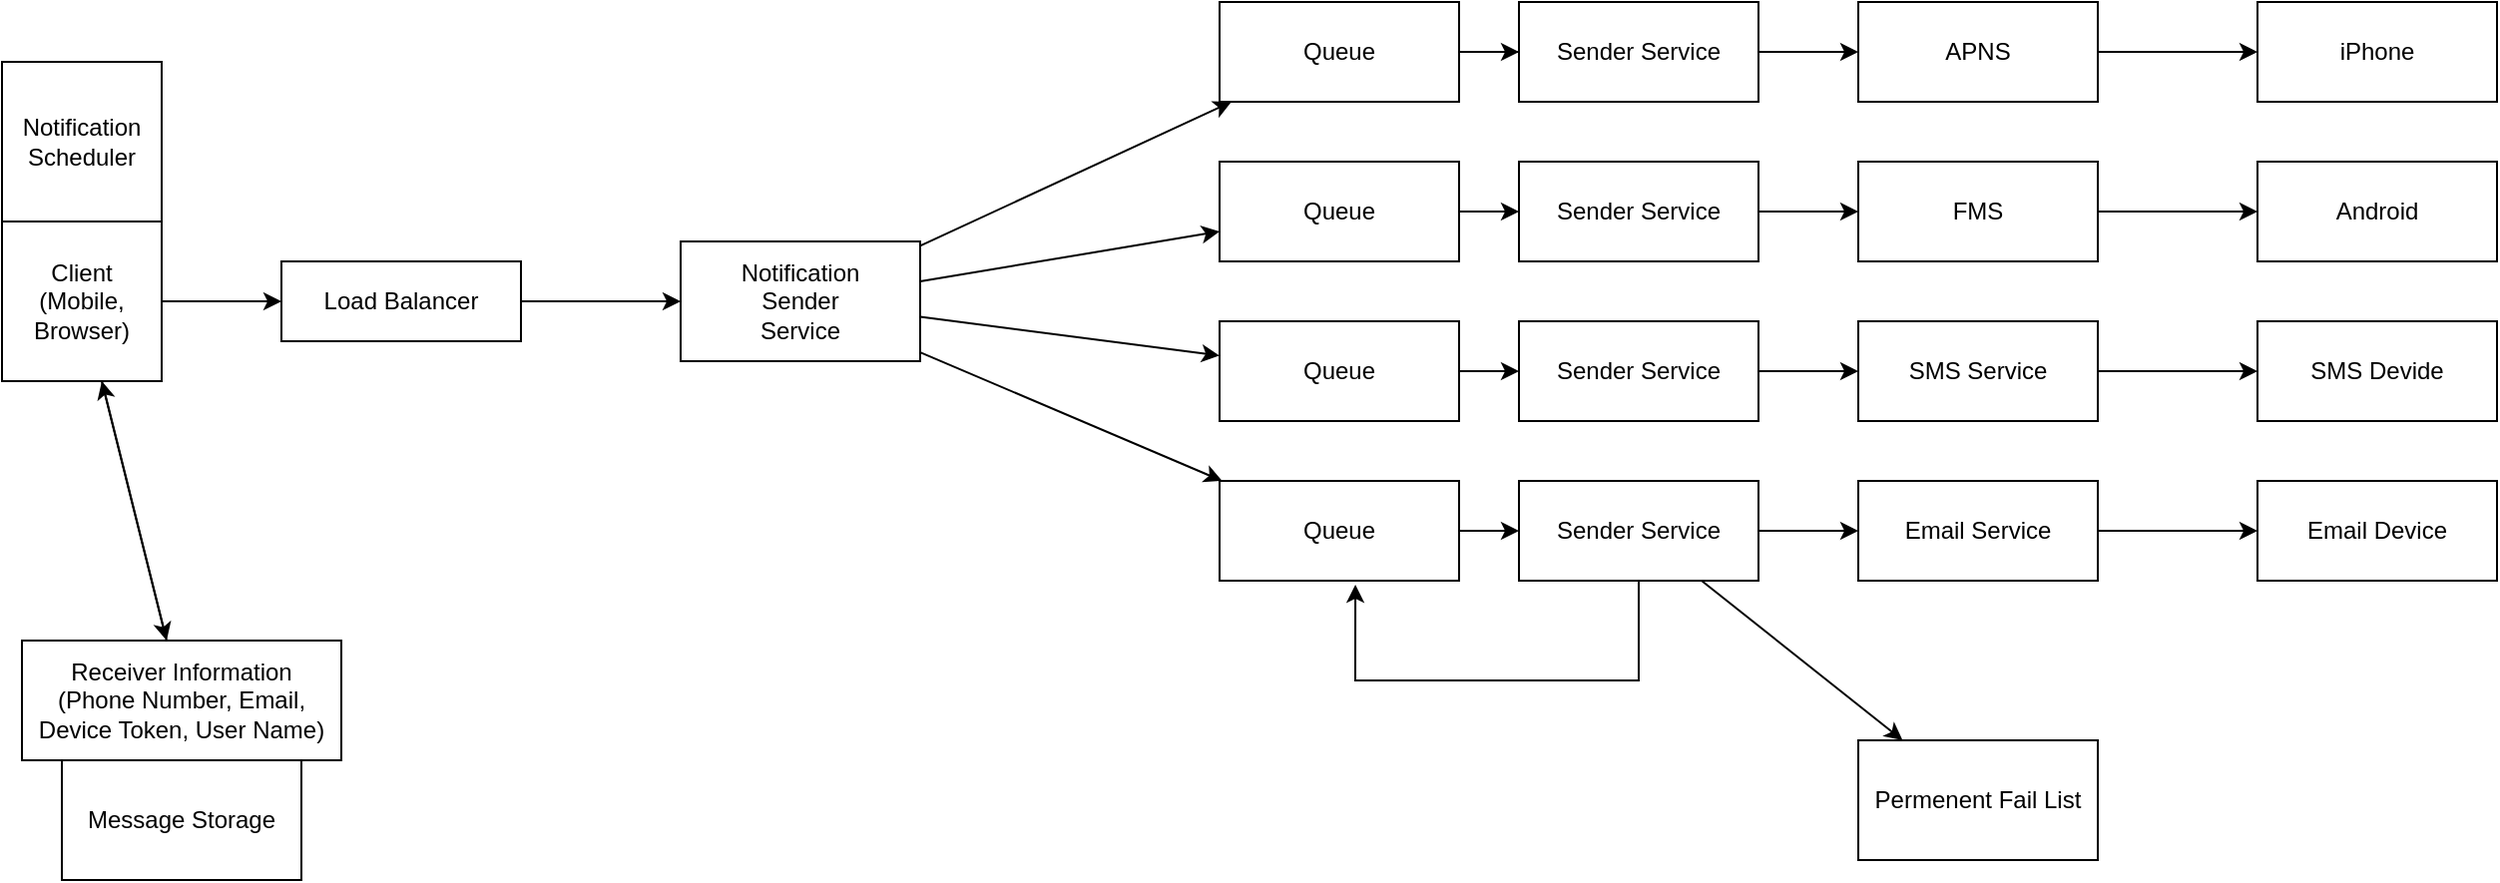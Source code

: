 <mxfile version="17.1.2" type="github">
  <diagram id="J-oDhAV4C-Gi31jvmLeF" name="Page-1">
    <mxGraphModel dx="2272" dy="802" grid="1" gridSize="10" guides="1" tooltips="1" connect="1" arrows="1" fold="1" page="1" pageScale="1" pageWidth="850" pageHeight="1100" math="0" shadow="0">
      <root>
        <mxCell id="0" />
        <mxCell id="1" parent="0" />
        <mxCell id="PvbY62O2NmOLSWFA-3aL-1" value="Load Balancer" style="rounded=0;whiteSpace=wrap;html=1;" vertex="1" parent="1">
          <mxGeometry x="-30" y="330" width="120" height="40" as="geometry" />
        </mxCell>
        <mxCell id="PvbY62O2NmOLSWFA-3aL-2" value="Notification&lt;br&gt;Sender&lt;br&gt;Service" style="rounded=0;whiteSpace=wrap;html=1;" vertex="1" parent="1">
          <mxGeometry x="170" y="320" width="120" height="60" as="geometry" />
        </mxCell>
        <mxCell id="PvbY62O2NmOLSWFA-3aL-3" value="Client&lt;br&gt;(Mobile, Browser)" style="whiteSpace=wrap;html=1;aspect=fixed;" vertex="1" parent="1">
          <mxGeometry x="-170" y="310" width="80" height="80" as="geometry" />
        </mxCell>
        <mxCell id="PvbY62O2NmOLSWFA-3aL-4" value="iPhone" style="rounded=0;whiteSpace=wrap;html=1;" vertex="1" parent="1">
          <mxGeometry x="960" y="200" width="120" height="50" as="geometry" />
        </mxCell>
        <mxCell id="PvbY62O2NmOLSWFA-3aL-5" value="Android" style="rounded=0;whiteSpace=wrap;html=1;" vertex="1" parent="1">
          <mxGeometry x="960" y="280" width="120" height="50" as="geometry" />
        </mxCell>
        <mxCell id="PvbY62O2NmOLSWFA-3aL-6" value="SMS Devide" style="rounded=0;whiteSpace=wrap;html=1;" vertex="1" parent="1">
          <mxGeometry x="960" y="360" width="120" height="50" as="geometry" />
        </mxCell>
        <mxCell id="PvbY62O2NmOLSWFA-3aL-7" value="Email Device" style="rounded=0;whiteSpace=wrap;html=1;" vertex="1" parent="1">
          <mxGeometry x="960" y="440" width="120" height="50" as="geometry" />
        </mxCell>
        <mxCell id="PvbY62O2NmOLSWFA-3aL-8" value="APNS" style="rounded=0;whiteSpace=wrap;html=1;" vertex="1" parent="1">
          <mxGeometry x="760" y="200" width="120" height="50" as="geometry" />
        </mxCell>
        <mxCell id="PvbY62O2NmOLSWFA-3aL-9" value="FMS" style="rounded=0;whiteSpace=wrap;html=1;" vertex="1" parent="1">
          <mxGeometry x="760" y="280" width="120" height="50" as="geometry" />
        </mxCell>
        <mxCell id="PvbY62O2NmOLSWFA-3aL-10" value="Email Service" style="rounded=0;whiteSpace=wrap;html=1;" vertex="1" parent="1">
          <mxGeometry x="760" y="440" width="120" height="50" as="geometry" />
        </mxCell>
        <mxCell id="PvbY62O2NmOLSWFA-3aL-11" value="SMS Service" style="rounded=0;whiteSpace=wrap;html=1;" vertex="1" parent="1">
          <mxGeometry x="760" y="360" width="120" height="50" as="geometry" />
        </mxCell>
        <mxCell id="PvbY62O2NmOLSWFA-3aL-12" value="" style="endArrow=classic;html=1;rounded=0;" edge="1" parent="1" source="PvbY62O2NmOLSWFA-3aL-8" target="PvbY62O2NmOLSWFA-3aL-4">
          <mxGeometry width="50" height="50" relative="1" as="geometry">
            <mxPoint x="490" y="410" as="sourcePoint" />
            <mxPoint x="540" y="360" as="targetPoint" />
          </mxGeometry>
        </mxCell>
        <mxCell id="PvbY62O2NmOLSWFA-3aL-13" value="" style="endArrow=classic;html=1;rounded=0;" edge="1" parent="1" source="PvbY62O2NmOLSWFA-3aL-9" target="PvbY62O2NmOLSWFA-3aL-5">
          <mxGeometry width="50" height="50" relative="1" as="geometry">
            <mxPoint x="890" y="235" as="sourcePoint" />
            <mxPoint x="970" y="235" as="targetPoint" />
          </mxGeometry>
        </mxCell>
        <mxCell id="PvbY62O2NmOLSWFA-3aL-14" value="" style="endArrow=classic;html=1;rounded=0;" edge="1" parent="1" source="PvbY62O2NmOLSWFA-3aL-11" target="PvbY62O2NmOLSWFA-3aL-6">
          <mxGeometry width="50" height="50" relative="1" as="geometry">
            <mxPoint x="890" y="315" as="sourcePoint" />
            <mxPoint x="970" y="315" as="targetPoint" />
          </mxGeometry>
        </mxCell>
        <mxCell id="PvbY62O2NmOLSWFA-3aL-15" value="" style="endArrow=classic;html=1;rounded=0;" edge="1" parent="1" source="PvbY62O2NmOLSWFA-3aL-10" target="PvbY62O2NmOLSWFA-3aL-7">
          <mxGeometry width="50" height="50" relative="1" as="geometry">
            <mxPoint x="890" y="395" as="sourcePoint" />
            <mxPoint x="970" y="395" as="targetPoint" />
          </mxGeometry>
        </mxCell>
        <mxCell id="PvbY62O2NmOLSWFA-3aL-41" value="" style="edgeStyle=orthogonalEdgeStyle;rounded=0;orthogonalLoop=1;jettySize=auto;html=1;" edge="1" parent="1" source="PvbY62O2NmOLSWFA-3aL-17" target="PvbY62O2NmOLSWFA-3aL-37">
          <mxGeometry relative="1" as="geometry" />
        </mxCell>
        <mxCell id="PvbY62O2NmOLSWFA-3aL-17" value="Queue" style="rounded=0;whiteSpace=wrap;html=1;" vertex="1" parent="1">
          <mxGeometry x="440" y="200" width="120" height="50" as="geometry" />
        </mxCell>
        <mxCell id="PvbY62O2NmOLSWFA-3aL-18" value="Queue" style="rounded=0;whiteSpace=wrap;html=1;" vertex="1" parent="1">
          <mxGeometry x="440" y="280" width="120" height="50" as="geometry" />
        </mxCell>
        <mxCell id="PvbY62O2NmOLSWFA-3aL-19" value="Queue" style="rounded=0;whiteSpace=wrap;html=1;" vertex="1" parent="1">
          <mxGeometry x="440" y="360" width="120" height="50" as="geometry" />
        </mxCell>
        <mxCell id="PvbY62O2NmOLSWFA-3aL-20" value="Queue" style="rounded=0;whiteSpace=wrap;html=1;" vertex="1" parent="1">
          <mxGeometry x="440" y="440" width="120" height="50" as="geometry" />
        </mxCell>
        <mxCell id="PvbY62O2NmOLSWFA-3aL-21" value="" style="endArrow=classic;html=1;rounded=0;" edge="1" parent="1" source="PvbY62O2NmOLSWFA-3aL-2" target="PvbY62O2NmOLSWFA-3aL-17">
          <mxGeometry width="50" height="50" relative="1" as="geometry">
            <mxPoint x="400" y="410" as="sourcePoint" />
            <mxPoint x="450" y="360" as="targetPoint" />
          </mxGeometry>
        </mxCell>
        <mxCell id="PvbY62O2NmOLSWFA-3aL-22" value="" style="endArrow=classic;html=1;rounded=0;" edge="1" parent="1" source="PvbY62O2NmOLSWFA-3aL-2" target="PvbY62O2NmOLSWFA-3aL-18">
          <mxGeometry width="50" height="50" relative="1" as="geometry">
            <mxPoint x="330" y="306.25" as="sourcePoint" />
            <mxPoint x="450" y="258.75" as="targetPoint" />
          </mxGeometry>
        </mxCell>
        <mxCell id="PvbY62O2NmOLSWFA-3aL-23" value="" style="endArrow=classic;html=1;rounded=0;" edge="1" parent="1" source="PvbY62O2NmOLSWFA-3aL-2" target="PvbY62O2NmOLSWFA-3aL-19">
          <mxGeometry width="50" height="50" relative="1" as="geometry">
            <mxPoint x="330" y="326.25" as="sourcePoint" />
            <mxPoint x="450" y="318.75" as="targetPoint" />
          </mxGeometry>
        </mxCell>
        <mxCell id="PvbY62O2NmOLSWFA-3aL-24" value="" style="endArrow=classic;html=1;rounded=0;" edge="1" parent="1" source="PvbY62O2NmOLSWFA-3aL-2" target="PvbY62O2NmOLSWFA-3aL-20">
          <mxGeometry width="50" height="50" relative="1" as="geometry">
            <mxPoint x="330" y="346.25" as="sourcePoint" />
            <mxPoint x="450" y="378.75" as="targetPoint" />
          </mxGeometry>
        </mxCell>
        <mxCell id="PvbY62O2NmOLSWFA-3aL-25" value="" style="endArrow=classic;html=1;rounded=0;" edge="1" parent="1" source="PvbY62O2NmOLSWFA-3aL-20" target="PvbY62O2NmOLSWFA-3aL-40">
          <mxGeometry width="50" height="50" relative="1" as="geometry">
            <mxPoint x="319.655" y="360" as="sourcePoint" />
            <mxPoint x="468.621" y="450" as="targetPoint" />
          </mxGeometry>
        </mxCell>
        <mxCell id="PvbY62O2NmOLSWFA-3aL-26" value="" style="endArrow=classic;html=1;rounded=0;" edge="1" parent="1" source="PvbY62O2NmOLSWFA-3aL-19" target="PvbY62O2NmOLSWFA-3aL-39">
          <mxGeometry width="50" height="50" relative="1" as="geometry">
            <mxPoint x="570" y="475" as="sourcePoint" />
            <mxPoint x="680" y="475" as="targetPoint" />
          </mxGeometry>
        </mxCell>
        <mxCell id="PvbY62O2NmOLSWFA-3aL-27" value="" style="endArrow=classic;html=1;rounded=0;" edge="1" parent="1" source="PvbY62O2NmOLSWFA-3aL-18" target="PvbY62O2NmOLSWFA-3aL-38">
          <mxGeometry width="50" height="50" relative="1" as="geometry">
            <mxPoint x="570" y="395" as="sourcePoint" />
            <mxPoint x="680" y="395" as="targetPoint" />
          </mxGeometry>
        </mxCell>
        <mxCell id="PvbY62O2NmOLSWFA-3aL-28" value="" style="endArrow=classic;html=1;rounded=0;" edge="1" parent="1" source="PvbY62O2NmOLSWFA-3aL-17" target="PvbY62O2NmOLSWFA-3aL-8">
          <mxGeometry width="50" height="50" relative="1" as="geometry">
            <mxPoint x="570" y="315" as="sourcePoint" />
            <mxPoint x="680" y="315" as="targetPoint" />
          </mxGeometry>
        </mxCell>
        <mxCell id="PvbY62O2NmOLSWFA-3aL-29" value="Message Storage" style="rounded=0;whiteSpace=wrap;html=1;" vertex="1" parent="1">
          <mxGeometry x="-140" y="580" width="120" height="60" as="geometry" />
        </mxCell>
        <mxCell id="PvbY62O2NmOLSWFA-3aL-30" value="Receiver Information&lt;br&gt;(Phone Number, Email, Device Token, User Name)" style="rounded=0;whiteSpace=wrap;html=1;" vertex="1" parent="1">
          <mxGeometry x="-160" y="520" width="160" height="60" as="geometry" />
        </mxCell>
        <mxCell id="PvbY62O2NmOLSWFA-3aL-31" value="Notification Scheduler" style="whiteSpace=wrap;html=1;aspect=fixed;" vertex="1" parent="1">
          <mxGeometry x="-170" y="230" width="80" height="80" as="geometry" />
        </mxCell>
        <mxCell id="PvbY62O2NmOLSWFA-3aL-32" value="" style="endArrow=classic;html=1;rounded=0;" edge="1" parent="1" source="PvbY62O2NmOLSWFA-3aL-3" target="PvbY62O2NmOLSWFA-3aL-1">
          <mxGeometry width="50" height="50" relative="1" as="geometry">
            <mxPoint x="400" y="390" as="sourcePoint" />
            <mxPoint x="450" y="340" as="targetPoint" />
          </mxGeometry>
        </mxCell>
        <mxCell id="PvbY62O2NmOLSWFA-3aL-33" value="" style="endArrow=classic;html=1;rounded=0;" edge="1" parent="1" source="PvbY62O2NmOLSWFA-3aL-3" target="PvbY62O2NmOLSWFA-3aL-30">
          <mxGeometry width="50" height="50" relative="1" as="geometry">
            <mxPoint x="-80" y="360" as="sourcePoint" />
            <mxPoint x="-20" y="360" as="targetPoint" />
          </mxGeometry>
        </mxCell>
        <mxCell id="PvbY62O2NmOLSWFA-3aL-34" value="" style="endArrow=classic;html=1;rounded=0;" edge="1" parent="1" source="PvbY62O2NmOLSWFA-3aL-30" target="PvbY62O2NmOLSWFA-3aL-3">
          <mxGeometry width="50" height="50" relative="1" as="geometry">
            <mxPoint x="-110" y="400" as="sourcePoint" />
            <mxPoint x="-77.5" y="530" as="targetPoint" />
          </mxGeometry>
        </mxCell>
        <mxCell id="PvbY62O2NmOLSWFA-3aL-36" value="" style="endArrow=classic;html=1;rounded=0;" edge="1" parent="1" source="PvbY62O2NmOLSWFA-3aL-1" target="PvbY62O2NmOLSWFA-3aL-2">
          <mxGeometry width="50" height="50" relative="1" as="geometry">
            <mxPoint x="-80" y="360" as="sourcePoint" />
            <mxPoint x="-20" y="360" as="targetPoint" />
          </mxGeometry>
        </mxCell>
        <mxCell id="PvbY62O2NmOLSWFA-3aL-37" value="Sender Service" style="rounded=0;whiteSpace=wrap;html=1;" vertex="1" parent="1">
          <mxGeometry x="590" y="200" width="120" height="50" as="geometry" />
        </mxCell>
        <mxCell id="PvbY62O2NmOLSWFA-3aL-42" value="" style="edgeStyle=orthogonalEdgeStyle;rounded=0;orthogonalLoop=1;jettySize=auto;html=1;" edge="1" parent="1" source="PvbY62O2NmOLSWFA-3aL-38" target="PvbY62O2NmOLSWFA-3aL-9">
          <mxGeometry relative="1" as="geometry" />
        </mxCell>
        <mxCell id="PvbY62O2NmOLSWFA-3aL-38" value="Sender Service" style="rounded=0;whiteSpace=wrap;html=1;" vertex="1" parent="1">
          <mxGeometry x="590" y="280" width="120" height="50" as="geometry" />
        </mxCell>
        <mxCell id="PvbY62O2NmOLSWFA-3aL-43" value="" style="edgeStyle=orthogonalEdgeStyle;rounded=0;orthogonalLoop=1;jettySize=auto;html=1;" edge="1" parent="1" source="PvbY62O2NmOLSWFA-3aL-39" target="PvbY62O2NmOLSWFA-3aL-11">
          <mxGeometry relative="1" as="geometry" />
        </mxCell>
        <mxCell id="PvbY62O2NmOLSWFA-3aL-39" value="Sender Service" style="rounded=0;whiteSpace=wrap;html=1;" vertex="1" parent="1">
          <mxGeometry x="590" y="360" width="120" height="50" as="geometry" />
        </mxCell>
        <mxCell id="PvbY62O2NmOLSWFA-3aL-44" value="" style="edgeStyle=orthogonalEdgeStyle;rounded=0;orthogonalLoop=1;jettySize=auto;html=1;" edge="1" parent="1" source="PvbY62O2NmOLSWFA-3aL-40" target="PvbY62O2NmOLSWFA-3aL-10">
          <mxGeometry relative="1" as="geometry" />
        </mxCell>
        <mxCell id="PvbY62O2NmOLSWFA-3aL-40" value="Sender Service" style="rounded=0;whiteSpace=wrap;html=1;" vertex="1" parent="1">
          <mxGeometry x="590" y="440" width="120" height="50" as="geometry" />
        </mxCell>
        <mxCell id="PvbY62O2NmOLSWFA-3aL-45" value="" style="endArrow=classic;html=1;rounded=0;entryX=0.567;entryY=1.04;entryDx=0;entryDy=0;entryPerimeter=0;" edge="1" parent="1" source="PvbY62O2NmOLSWFA-3aL-40" target="PvbY62O2NmOLSWFA-3aL-20">
          <mxGeometry width="50" height="50" relative="1" as="geometry">
            <mxPoint x="570" y="475" as="sourcePoint" />
            <mxPoint x="600" y="475" as="targetPoint" />
            <Array as="points">
              <mxPoint x="650" y="540" />
              <mxPoint x="508" y="540" />
            </Array>
          </mxGeometry>
        </mxCell>
        <mxCell id="PvbY62O2NmOLSWFA-3aL-46" value="Permenent Fail List" style="rounded=0;whiteSpace=wrap;html=1;" vertex="1" parent="1">
          <mxGeometry x="760" y="570" width="120" height="60" as="geometry" />
        </mxCell>
        <mxCell id="PvbY62O2NmOLSWFA-3aL-49" value="" style="endArrow=classic;html=1;rounded=0;" edge="1" parent="1" source="PvbY62O2NmOLSWFA-3aL-40" target="PvbY62O2NmOLSWFA-3aL-46">
          <mxGeometry width="50" height="50" relative="1" as="geometry">
            <mxPoint x="400" y="390" as="sourcePoint" />
            <mxPoint x="450" y="340" as="targetPoint" />
          </mxGeometry>
        </mxCell>
      </root>
    </mxGraphModel>
  </diagram>
</mxfile>
